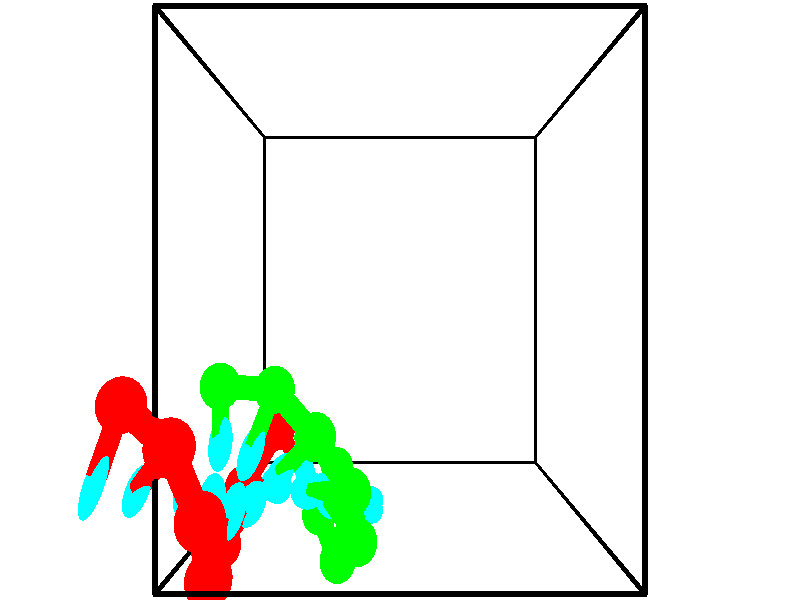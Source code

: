 // switches for output
#declare DRAW_BASES = 1; // possible values are 0, 1; only relevant for DNA ribbons
#declare DRAW_BASES_TYPE = 3; // possible values are 1, 2, 3; only relevant for DNA ribbons
#declare DRAW_FOG = 0; // set to 1 to enable fog

#include "colors.inc"

#include "transforms.inc"
background { rgb <1, 1, 1>}

#default {
   normal{
       ripples 0.25
       frequency 0.20
       turbulence 0.2
       lambda 5
   }
	finish {
		phong 0.1
		phong_size 40.
	}
}

// original window dimensions: 1024x640


// camera settings

camera {
	sky <-0, 1, 0>
	up <-0, 1, 0>
	right 1.6 * <1, 0, 0>
	location <2.5, 2.5, 11.1562>
	look_at <2.5, 2.5, 2.5>
	direction <0, 0, -8.6562>
	angle 67.0682
}


# declare cpy_camera_pos = <2.5, 2.5, 11.1562>;
# if (DRAW_FOG = 1)
fog {
	fog_type 2
	up vnormalize(cpy_camera_pos)
	color rgbt<1,1,1,0.3>
	distance 1e-5
	fog_alt 3e-3
	fog_offset 4
}
# end


// LIGHTS

# declare lum = 6;
global_settings {
	ambient_light rgb lum * <0.05, 0.05, 0.05>
	max_trace_level 15
}# declare cpy_direct_light_amount = 0.25;
light_source
{	1000 * <-1, -1, 1>,
	rgb lum * cpy_direct_light_amount
	parallel
}

light_source
{	1000 * <1, 1, -1>,
	rgb lum * cpy_direct_light_amount
	parallel
}

// strand 0

// nucleotide -1

// particle -1
sphere {
	<-0.419448, 1.581734, 4.828919> 0.250000
	pigment { color rgbt <1,0,0,0> }
	no_shadow
}
cylinder {
	<-0.527340, 1.214136, 4.943945>,  <-0.592075, 0.993577, 5.012960>, 0.100000
	pigment { color rgbt <1,0,0,0> }
	no_shadow
}
cylinder {
	<-0.527340, 1.214136, 4.943945>,  <-0.419448, 1.581734, 4.828919>, 0.100000
	pigment { color rgbt <1,0,0,0> }
	no_shadow
}

// particle -1
sphere {
	<-0.527340, 1.214136, 4.943945> 0.100000
	pigment { color rgbt <1,0,0,0> }
	no_shadow
}
sphere {
	0, 1
	scale<0.080000,0.200000,0.300000>
	matrix <0.687488, -0.392889, -0.610736,
		0.674245, 0.032963, 0.737772,
		-0.269730, -0.918995, 0.287565,
		-0.608259, 0.938438, 5.030214>
	pigment { color rgbt <0,1,1,0> }
	no_shadow
}
cylinder {
	<0.190944, 1.266414, 5.110363>,  <-0.419448, 1.581734, 4.828919>, 0.130000
	pigment { color rgbt <1,0,0,0> }
	no_shadow
}

// nucleotide -1

// particle -1
sphere {
	<0.190944, 1.266414, 5.110363> 0.250000
	pigment { color rgbt <1,0,0,0> }
	no_shadow
}
cylinder {
	<-0.069523, 1.015262, 4.939837>,  <-0.225803, 0.864570, 4.837520>, 0.100000
	pigment { color rgbt <1,0,0,0> }
	no_shadow
}
cylinder {
	<-0.069523, 1.015262, 4.939837>,  <0.190944, 1.266414, 5.110363>, 0.100000
	pigment { color rgbt <1,0,0,0> }
	no_shadow
}

// particle -1
sphere {
	<-0.069523, 1.015262, 4.939837> 0.100000
	pigment { color rgbt <1,0,0,0> }
	no_shadow
}
sphere {
	0, 1
	scale<0.080000,0.200000,0.300000>
	matrix <0.709321, -0.303741, -0.636086,
		0.269895, -0.716595, 0.643155,
		-0.651168, -0.627880, -0.426318,
		-0.264873, 0.826898, 4.811941>
	pigment { color rgbt <0,1,1,0> }
	no_shadow
}
cylinder {
	<0.492107, 0.645309, 5.092288>,  <0.190944, 1.266414, 5.110363>, 0.130000
	pigment { color rgbt <1,0,0,0> }
	no_shadow
}

// nucleotide -1

// particle -1
sphere {
	<0.492107, 0.645309, 5.092288> 0.250000
	pigment { color rgbt <1,0,0,0> }
	no_shadow
}
cylinder {
	<0.279795, 0.681549, 4.755226>,  <0.152408, 0.703293, 4.552989>, 0.100000
	pigment { color rgbt <1,0,0,0> }
	no_shadow
}
cylinder {
	<0.279795, 0.681549, 4.755226>,  <0.492107, 0.645309, 5.092288>, 0.100000
	pigment { color rgbt <1,0,0,0> }
	no_shadow
}

// particle -1
sphere {
	<0.279795, 0.681549, 4.755226> 0.100000
	pigment { color rgbt <1,0,0,0> }
	no_shadow
}
sphere {
	0, 1
	scale<0.080000,0.200000,0.300000>
	matrix <0.780231, -0.335995, -0.527586,
		-0.330921, -0.937497, 0.107659,
		-0.530783, 0.090590, -0.842653,
		0.120561, 0.708729, 4.502430>
	pigment { color rgbt <0,1,1,0> }
	no_shadow
}
cylinder {
	<0.432708, -0.020839, 4.639649>,  <0.492107, 0.645309, 5.092288>, 0.130000
	pigment { color rgbt <1,0,0,0> }
	no_shadow
}

// nucleotide -1

// particle -1
sphere {
	<0.432708, -0.020839, 4.639649> 0.250000
	pigment { color rgbt <1,0,0,0> }
	no_shadow
}
cylinder {
	<0.383951, 0.309295, 4.419117>,  <0.354697, 0.507375, 4.286798>, 0.100000
	pigment { color rgbt <1,0,0,0> }
	no_shadow
}
cylinder {
	<0.383951, 0.309295, 4.419117>,  <0.432708, -0.020839, 4.639649>, 0.100000
	pigment { color rgbt <1,0,0,0> }
	no_shadow
}

// particle -1
sphere {
	<0.383951, 0.309295, 4.419117> 0.100000
	pigment { color rgbt <1,0,0,0> }
	no_shadow
}
sphere {
	0, 1
	scale<0.080000,0.200000,0.300000>
	matrix <0.441098, -0.452560, -0.774999,
		-0.889143, -0.337656, -0.308890,
		-0.121892, 0.825335, -0.551330,
		0.347384, 0.556895, 4.253718>
	pigment { color rgbt <0,1,1,0> }
	no_shadow
}
cylinder {
	<0.226331, -0.271244, 4.016533>,  <0.432708, -0.020839, 4.639649>, 0.130000
	pigment { color rgbt <1,0,0,0> }
	no_shadow
}

// nucleotide -1

// particle -1
sphere {
	<0.226331, -0.271244, 4.016533> 0.250000
	pigment { color rgbt <1,0,0,0> }
	no_shadow
}
cylinder {
	<0.365237, 0.094203, 3.931953>,  <0.448581, 0.313471, 3.881206>, 0.100000
	pigment { color rgbt <1,0,0,0> }
	no_shadow
}
cylinder {
	<0.365237, 0.094203, 3.931953>,  <0.226331, -0.271244, 4.016533>, 0.100000
	pigment { color rgbt <1,0,0,0> }
	no_shadow
}

// particle -1
sphere {
	<0.365237, 0.094203, 3.931953> 0.100000
	pigment { color rgbt <1,0,0,0> }
	no_shadow
}
sphere {
	0, 1
	scale<0.080000,0.200000,0.300000>
	matrix <0.503769, -0.371931, -0.779669,
		-0.790964, 0.164231, -0.589411,
		0.347266, 0.913617, -0.211450,
		0.469417, 0.368288, 3.868519>
	pigment { color rgbt <0,1,1,0> }
	no_shadow
}
cylinder {
	<0.144026, -0.202162, 3.188815>,  <0.226331, -0.271244, 4.016533>, 0.130000
	pigment { color rgbt <1,0,0,0> }
	no_shadow
}

// nucleotide -1

// particle -1
sphere {
	<0.144026, -0.202162, 3.188815> 0.250000
	pigment { color rgbt <1,0,0,0> }
	no_shadow
}
cylinder {
	<0.395606, 0.089139, 3.297678>,  <0.546554, 0.263920, 3.362996>, 0.100000
	pigment { color rgbt <1,0,0,0> }
	no_shadow
}
cylinder {
	<0.395606, 0.089139, 3.297678>,  <0.144026, -0.202162, 3.188815>, 0.100000
	pigment { color rgbt <1,0,0,0> }
	no_shadow
}

// particle -1
sphere {
	<0.395606, 0.089139, 3.297678> 0.100000
	pigment { color rgbt <1,0,0,0> }
	no_shadow
}
sphere {
	0, 1
	scale<0.080000,0.200000,0.300000>
	matrix <0.539796, -0.157131, -0.827001,
		-0.559501, 0.667052, -0.491936,
		0.628951, 0.728253, 0.272157,
		0.584291, 0.307615, 3.379325>
	pigment { color rgbt <0,1,1,0> }
	no_shadow
}
cylinder {
	<0.286525, 0.300112, 2.641756>,  <0.144026, -0.202162, 3.188815>, 0.130000
	pigment { color rgbt <1,0,0,0> }
	no_shadow
}

// nucleotide -1

// particle -1
sphere {
	<0.286525, 0.300112, 2.641756> 0.250000
	pigment { color rgbt <1,0,0,0> }
	no_shadow
}
cylinder {
	<0.601242, 0.370452, 2.878410>,  <0.790072, 0.412656, 3.020403>, 0.100000
	pigment { color rgbt <1,0,0,0> }
	no_shadow
}
cylinder {
	<0.601242, 0.370452, 2.878410>,  <0.286525, 0.300112, 2.641756>, 0.100000
	pigment { color rgbt <1,0,0,0> }
	no_shadow
}

// particle -1
sphere {
	<0.601242, 0.370452, 2.878410> 0.100000
	pigment { color rgbt <1,0,0,0> }
	no_shadow
}
sphere {
	0, 1
	scale<0.080000,0.200000,0.300000>
	matrix <0.602322, -0.009438, -0.798197,
		-0.134780, 0.984372, -0.113344,
		0.786793, 0.175850, 0.591637,
		0.837280, 0.423207, 3.055901>
	pigment { color rgbt <0,1,1,0> }
	no_shadow
}
cylinder {
	<0.692846, 0.903584, 2.250386>,  <0.286525, 0.300112, 2.641756>, 0.130000
	pigment { color rgbt <1,0,0,0> }
	no_shadow
}

// nucleotide -1

// particle -1
sphere {
	<0.692846, 0.903584, 2.250386> 0.250000
	pigment { color rgbt <1,0,0,0> }
	no_shadow
}
cylinder {
	<0.942744, 0.710269, 2.495703>,  <1.092683, 0.594280, 2.642893>, 0.100000
	pigment { color rgbt <1,0,0,0> }
	no_shadow
}
cylinder {
	<0.942744, 0.710269, 2.495703>,  <0.692846, 0.903584, 2.250386>, 0.100000
	pigment { color rgbt <1,0,0,0> }
	no_shadow
}

// particle -1
sphere {
	<0.942744, 0.710269, 2.495703> 0.100000
	pigment { color rgbt <1,0,0,0> }
	no_shadow
}
sphere {
	0, 1
	scale<0.080000,0.200000,0.300000>
	matrix <0.720927, 0.055321, -0.690799,
		0.299927, 0.873712, 0.382976,
		0.624746, -0.483287, 0.613291,
		1.130168, 0.565283, 2.679690>
	pigment { color rgbt <0,1,1,0> }
	no_shadow
}
// strand 1

// nucleotide -1

// particle -1
sphere {
	<1.503196, 0.301469, 1.596835> 0.250000
	pigment { color rgbt <0,1,0,0> }
	no_shadow
}
cylinder {
	<1.781223, 0.075303, 1.774458>,  <1.948040, -0.060397, 1.881032>, 0.100000
	pigment { color rgbt <0,1,0,0> }
	no_shadow
}
cylinder {
	<1.781223, 0.075303, 1.774458>,  <1.503196, 0.301469, 1.596835>, 0.100000
	pigment { color rgbt <0,1,0,0> }
	no_shadow
}

// particle -1
sphere {
	<1.781223, 0.075303, 1.774458> 0.100000
	pigment { color rgbt <0,1,0,0> }
	no_shadow
}
sphere {
	0, 1
	scale<0.080000,0.200000,0.300000>
	matrix <-0.216401, 0.424471, 0.879201,
		-0.685604, -0.707198, 0.172680,
		0.695067, -0.565416, 0.444057,
		1.989743, -0.094322, 1.907676>
	pigment { color rgbt <0,1,1,0> }
	no_shadow
}
cylinder {
	<1.298648, -0.148910, 2.193035>,  <1.503196, 0.301469, 1.596835>, 0.130000
	pigment { color rgbt <0,1,0,0> }
	no_shadow
}

// nucleotide -1

// particle -1
sphere {
	<1.298648, -0.148910, 2.193035> 0.250000
	pigment { color rgbt <0,1,0,0> }
	no_shadow
}
cylinder {
	<1.681786, -0.051843, 2.254548>,  <1.911668, 0.006398, 2.291456>, 0.100000
	pigment { color rgbt <0,1,0,0> }
	no_shadow
}
cylinder {
	<1.681786, -0.051843, 2.254548>,  <1.298648, -0.148910, 2.193035>, 0.100000
	pigment { color rgbt <0,1,0,0> }
	no_shadow
}

// particle -1
sphere {
	<1.681786, -0.051843, 2.254548> 0.100000
	pigment { color rgbt <0,1,0,0> }
	no_shadow
}
sphere {
	0, 1
	scale<0.080000,0.200000,0.300000>
	matrix <-0.228739, 0.320302, 0.919285,
		0.173825, -0.915707, 0.362307,
		0.957843, 0.242668, 0.153782,
		1.969139, 0.020958, 2.300683>
	pigment { color rgbt <0,1,1,0> }
	no_shadow
}
cylinder {
	<1.636129, -0.514761, 2.781760>,  <1.298648, -0.148910, 2.193035>, 0.130000
	pigment { color rgbt <0,1,0,0> }
	no_shadow
}

// nucleotide -1

// particle -1
sphere {
	<1.636129, -0.514761, 2.781760> 0.250000
	pigment { color rgbt <0,1,0,0> }
	no_shadow
}
cylinder {
	<1.705574, -0.123313, 2.737643>,  <1.747241, 0.111556, 2.711174>, 0.100000
	pigment { color rgbt <0,1,0,0> }
	no_shadow
}
cylinder {
	<1.705574, -0.123313, 2.737643>,  <1.636129, -0.514761, 2.781760>, 0.100000
	pigment { color rgbt <0,1,0,0> }
	no_shadow
}

// particle -1
sphere {
	<1.705574, -0.123313, 2.737643> 0.100000
	pigment { color rgbt <0,1,0,0> }
	no_shadow
}
sphere {
	0, 1
	scale<0.080000,0.200000,0.300000>
	matrix <-0.639925, 0.197228, 0.742696,
		0.748569, -0.058363, 0.660483,
		0.173611, 0.978619, -0.110291,
		1.757658, 0.170273, 2.704556>
	pigment { color rgbt <0,1,1,0> }
	no_shadow
}
cylinder {
	<1.958448, -0.092113, 3.405051>,  <1.636129, -0.514761, 2.781760>, 0.130000
	pigment { color rgbt <0,1,0,0> }
	no_shadow
}

// nucleotide -1

// particle -1
sphere {
	<1.958448, -0.092113, 3.405051> 0.250000
	pigment { color rgbt <0,1,0,0> }
	no_shadow
}
cylinder {
	<1.702827, 0.132475, 3.194770>,  <1.549455, 0.267227, 3.068601>, 0.100000
	pigment { color rgbt <0,1,0,0> }
	no_shadow
}
cylinder {
	<1.702827, 0.132475, 3.194770>,  <1.958448, -0.092113, 3.405051>, 0.100000
	pigment { color rgbt <0,1,0,0> }
	no_shadow
}

// particle -1
sphere {
	<1.702827, 0.132475, 3.194770> 0.100000
	pigment { color rgbt <0,1,0,0> }
	no_shadow
}
sphere {
	0, 1
	scale<0.080000,0.200000,0.300000>
	matrix <-0.524618, 0.181643, 0.831734,
		0.562483, 0.807315, 0.178477,
		-0.639053, 0.561469, -0.525704,
		1.511112, 0.300916, 3.037059>
	pigment { color rgbt <0,1,1,0> }
	no_shadow
}
cylinder {
	<1.897387, 0.538198, 3.774143>,  <1.958448, -0.092113, 3.405051>, 0.130000
	pigment { color rgbt <0,1,0,0> }
	no_shadow
}

// nucleotide -1

// particle -1
sphere {
	<1.897387, 0.538198, 3.774143> 0.250000
	pigment { color rgbt <0,1,0,0> }
	no_shadow
}
cylinder {
	<1.566929, 0.492652, 3.553411>,  <1.368654, 0.465324, 3.420971>, 0.100000
	pigment { color rgbt <0,1,0,0> }
	no_shadow
}
cylinder {
	<1.566929, 0.492652, 3.553411>,  <1.897387, 0.538198, 3.774143>, 0.100000
	pigment { color rgbt <0,1,0,0> }
	no_shadow
}

// particle -1
sphere {
	<1.566929, 0.492652, 3.553411> 0.100000
	pigment { color rgbt <0,1,0,0> }
	no_shadow
}
sphere {
	0, 1
	scale<0.080000,0.200000,0.300000>
	matrix <-0.552866, 0.352801, 0.754898,
		0.108729, 0.928744, -0.354418,
		-0.826146, -0.113866, -0.551831,
		1.319085, 0.458492, 3.387861>
	pigment { color rgbt <0,1,1,0> }
	no_shadow
}
cylinder {
	<1.473061, 1.114685, 3.836536>,  <1.897387, 0.538198, 3.774143>, 0.130000
	pigment { color rgbt <0,1,0,0> }
	no_shadow
}

// nucleotide -1

// particle -1
sphere {
	<1.473061, 1.114685, 3.836536> 0.250000
	pigment { color rgbt <0,1,0,0> }
	no_shadow
}
cylinder {
	<1.192593, 0.861523, 3.705210>,  <1.024312, 0.709626, 3.626414>, 0.100000
	pigment { color rgbt <0,1,0,0> }
	no_shadow
}
cylinder {
	<1.192593, 0.861523, 3.705210>,  <1.473061, 1.114685, 3.836536>, 0.100000
	pigment { color rgbt <0,1,0,0> }
	no_shadow
}

// particle -1
sphere {
	<1.192593, 0.861523, 3.705210> 0.100000
	pigment { color rgbt <0,1,0,0> }
	no_shadow
}
sphere {
	0, 1
	scale<0.080000,0.200000,0.300000>
	matrix <-0.656192, 0.392720, 0.644347,
		-0.278874, 0.667235, -0.690671,
		-0.701171, -0.632905, -0.328315,
		0.982241, 0.671651, 3.606715>
	pigment { color rgbt <0,1,1,0> }
	no_shadow
}
cylinder {
	<0.920485, 1.556780, 3.540562>,  <1.473061, 1.114685, 3.836536>, 0.130000
	pigment { color rgbt <0,1,0,0> }
	no_shadow
}

// nucleotide -1

// particle -1
sphere {
	<0.920485, 1.556780, 3.540562> 0.250000
	pigment { color rgbt <0,1,0,0> }
	no_shadow
}
cylinder {
	<0.769287, 1.196691, 3.627021>,  <0.678568, 0.980637, 3.678896>, 0.100000
	pigment { color rgbt <0,1,0,0> }
	no_shadow
}
cylinder {
	<0.769287, 1.196691, 3.627021>,  <0.920485, 1.556780, 3.540562>, 0.100000
	pigment { color rgbt <0,1,0,0> }
	no_shadow
}

// particle -1
sphere {
	<0.769287, 1.196691, 3.627021> 0.100000
	pigment { color rgbt <0,1,0,0> }
	no_shadow
}
sphere {
	0, 1
	scale<0.080000,0.200000,0.300000>
	matrix <-0.595830, 0.415238, 0.687433,
		-0.708595, 0.131060, -0.693337,
		-0.377995, -0.900222, 0.216146,
		0.655888, 0.926624, 3.691865>
	pigment { color rgbt <0,1,1,0> }
	no_shadow
}
cylinder {
	<0.203095, 1.582096, 3.447609>,  <0.920485, 1.556780, 3.540562>, 0.130000
	pigment { color rgbt <0,1,0,0> }
	no_shadow
}

// nucleotide -1

// particle -1
sphere {
	<0.203095, 1.582096, 3.447609> 0.250000
	pigment { color rgbt <0,1,0,0> }
	no_shadow
}
cylinder {
	<0.280323, 1.283590, 3.702423>,  <0.326660, 1.104487, 3.855311>, 0.100000
	pigment { color rgbt <0,1,0,0> }
	no_shadow
}
cylinder {
	<0.280323, 1.283590, 3.702423>,  <0.203095, 1.582096, 3.447609>, 0.100000
	pigment { color rgbt <0,1,0,0> }
	no_shadow
}

// particle -1
sphere {
	<0.280323, 1.283590, 3.702423> 0.100000
	pigment { color rgbt <0,1,0,0> }
	no_shadow
}
sphere {
	0, 1
	scale<0.080000,0.200000,0.300000>
	matrix <-0.606811, 0.419383, 0.675203,
		-0.771042, -0.516920, -0.371872,
		0.193069, -0.746265, 0.637034,
		0.338244, 1.059711, 3.893533>
	pigment { color rgbt <0,1,1,0> }
	no_shadow
}
// box output
cylinder {
	<0.000000, 0.000000, 0.000000>,  <5.000000, 0.000000, 0.000000>, 0.025000
	pigment { color rgbt <0,0,0,0> }
	no_shadow
}
cylinder {
	<0.000000, 0.000000, 0.000000>,  <0.000000, 5.000000, 0.000000>, 0.025000
	pigment { color rgbt <0,0,0,0> }
	no_shadow
}
cylinder {
	<0.000000, 0.000000, 0.000000>,  <0.000000, 0.000000, 5.000000>, 0.025000
	pigment { color rgbt <0,0,0,0> }
	no_shadow
}
cylinder {
	<5.000000, 5.000000, 5.000000>,  <0.000000, 5.000000, 5.000000>, 0.025000
	pigment { color rgbt <0,0,0,0> }
	no_shadow
}
cylinder {
	<5.000000, 5.000000, 5.000000>,  <5.000000, 0.000000, 5.000000>, 0.025000
	pigment { color rgbt <0,0,0,0> }
	no_shadow
}
cylinder {
	<5.000000, 5.000000, 5.000000>,  <5.000000, 5.000000, 0.000000>, 0.025000
	pigment { color rgbt <0,0,0,0> }
	no_shadow
}
cylinder {
	<0.000000, 0.000000, 5.000000>,  <0.000000, 5.000000, 5.000000>, 0.025000
	pigment { color rgbt <0,0,0,0> }
	no_shadow
}
cylinder {
	<0.000000, 0.000000, 5.000000>,  <5.000000, 0.000000, 5.000000>, 0.025000
	pigment { color rgbt <0,0,0,0> }
	no_shadow
}
cylinder {
	<5.000000, 5.000000, 0.000000>,  <0.000000, 5.000000, 0.000000>, 0.025000
	pigment { color rgbt <0,0,0,0> }
	no_shadow
}
cylinder {
	<5.000000, 5.000000, 0.000000>,  <5.000000, 0.000000, 0.000000>, 0.025000
	pigment { color rgbt <0,0,0,0> }
	no_shadow
}
cylinder {
	<5.000000, 0.000000, 5.000000>,  <5.000000, 0.000000, 0.000000>, 0.025000
	pigment { color rgbt <0,0,0,0> }
	no_shadow
}
cylinder {
	<0.000000, 5.000000, 0.000000>,  <0.000000, 5.000000, 5.000000>, 0.025000
	pigment { color rgbt <0,0,0,0> }
	no_shadow
}
// end of box output
